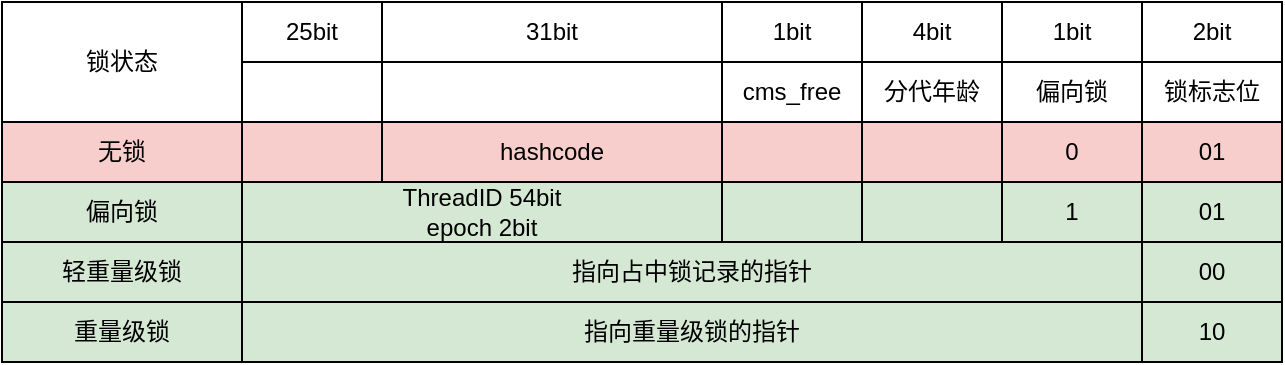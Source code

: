 <mxfile version="27.1.6">
  <diagram name="第 1 页" id="F2-SKgdABRe445PUrhpk">
    <mxGraphModel dx="984" dy="525" grid="1" gridSize="10" guides="1" tooltips="1" connect="1" arrows="1" fold="1" page="1" pageScale="1" pageWidth="3300" pageHeight="4681" math="0" shadow="0">
      <root>
        <mxCell id="0" />
        <mxCell id="1" parent="0" />
        <mxCell id="vGOMXN_bqBhnKq700v6o-1" value="锁状态" style="rounded=0;whiteSpace=wrap;html=1;" vertex="1" parent="1">
          <mxGeometry x="600" y="360" width="120" height="60" as="geometry" />
        </mxCell>
        <mxCell id="vGOMXN_bqBhnKq700v6o-2" value="25bit" style="rounded=0;whiteSpace=wrap;html=1;" vertex="1" parent="1">
          <mxGeometry x="720" y="360" width="70" height="30" as="geometry" />
        </mxCell>
        <mxCell id="vGOMXN_bqBhnKq700v6o-3" value="" style="rounded=0;whiteSpace=wrap;html=1;" vertex="1" parent="1">
          <mxGeometry x="720" y="390" width="70" height="30" as="geometry" />
        </mxCell>
        <mxCell id="vGOMXN_bqBhnKq700v6o-4" value="31bit" style="rounded=0;whiteSpace=wrap;html=1;" vertex="1" parent="1">
          <mxGeometry x="790" y="360" width="170" height="30" as="geometry" />
        </mxCell>
        <mxCell id="vGOMXN_bqBhnKq700v6o-5" value="1bit" style="rounded=0;whiteSpace=wrap;html=1;" vertex="1" parent="1">
          <mxGeometry x="960" y="360" width="70" height="30" as="geometry" />
        </mxCell>
        <mxCell id="vGOMXN_bqBhnKq700v6o-6" value="4bit" style="rounded=0;whiteSpace=wrap;html=1;" vertex="1" parent="1">
          <mxGeometry x="1030" y="360" width="70" height="30" as="geometry" />
        </mxCell>
        <mxCell id="vGOMXN_bqBhnKq700v6o-7" value="1bit" style="rounded=0;whiteSpace=wrap;html=1;" vertex="1" parent="1">
          <mxGeometry x="1100" y="360" width="70" height="30" as="geometry" />
        </mxCell>
        <mxCell id="vGOMXN_bqBhnKq700v6o-8" value="2bit" style="rounded=0;whiteSpace=wrap;html=1;" vertex="1" parent="1">
          <mxGeometry x="1170" y="360" width="70" height="30" as="geometry" />
        </mxCell>
        <mxCell id="vGOMXN_bqBhnKq700v6o-9" value="" style="rounded=0;whiteSpace=wrap;html=1;" vertex="1" parent="1">
          <mxGeometry x="790" y="390" width="170" height="30" as="geometry" />
        </mxCell>
        <mxCell id="vGOMXN_bqBhnKq700v6o-10" value="cms_free" style="rounded=0;whiteSpace=wrap;html=1;" vertex="1" parent="1">
          <mxGeometry x="960" y="390" width="70" height="30" as="geometry" />
        </mxCell>
        <mxCell id="vGOMXN_bqBhnKq700v6o-11" value="分代年龄" style="rounded=0;whiteSpace=wrap;html=1;" vertex="1" parent="1">
          <mxGeometry x="1030" y="390" width="70" height="30" as="geometry" />
        </mxCell>
        <mxCell id="vGOMXN_bqBhnKq700v6o-12" value="偏向锁" style="rounded=0;whiteSpace=wrap;html=1;" vertex="1" parent="1">
          <mxGeometry x="1100" y="390" width="70" height="30" as="geometry" />
        </mxCell>
        <mxCell id="vGOMXN_bqBhnKq700v6o-13" value="锁标志位" style="rounded=0;whiteSpace=wrap;html=1;" vertex="1" parent="1">
          <mxGeometry x="1170" y="390" width="70" height="30" as="geometry" />
        </mxCell>
        <mxCell id="vGOMXN_bqBhnKq700v6o-14" value="无锁" style="rounded=0;whiteSpace=wrap;html=1;fillColor=#f8cecc;strokeColor=light-dark(#000000, #d7817e);" vertex="1" parent="1">
          <mxGeometry x="600" y="420" width="120" height="30" as="geometry" />
        </mxCell>
        <mxCell id="vGOMXN_bqBhnKq700v6o-15" value="" style="rounded=0;whiteSpace=wrap;html=1;fillColor=#f8cecc;strokeColor=light-dark(#000000, #d7817e);" vertex="1" parent="1">
          <mxGeometry x="720" y="420" width="70" height="30" as="geometry" />
        </mxCell>
        <mxCell id="vGOMXN_bqBhnKq700v6o-16" value="hashcode" style="rounded=0;whiteSpace=wrap;html=1;fillColor=#f8cecc;strokeColor=light-dark(#000000, #d7817e);" vertex="1" parent="1">
          <mxGeometry x="790" y="420" width="170" height="30" as="geometry" />
        </mxCell>
        <mxCell id="vGOMXN_bqBhnKq700v6o-17" value="" style="rounded=0;whiteSpace=wrap;html=1;fillColor=#f8cecc;strokeColor=light-dark(#000000, #d7817e);" vertex="1" parent="1">
          <mxGeometry x="960" y="420" width="70" height="30" as="geometry" />
        </mxCell>
        <mxCell id="vGOMXN_bqBhnKq700v6o-18" value="" style="rounded=0;whiteSpace=wrap;html=1;fillColor=#f8cecc;strokeColor=light-dark(#000000, #d7817e);" vertex="1" parent="1">
          <mxGeometry x="1030" y="420" width="70" height="30" as="geometry" />
        </mxCell>
        <mxCell id="vGOMXN_bqBhnKq700v6o-19" value="0" style="rounded=0;whiteSpace=wrap;html=1;fillColor=#f8cecc;strokeColor=light-dark(#000000, #d7817e);" vertex="1" parent="1">
          <mxGeometry x="1100" y="420" width="70" height="30" as="geometry" />
        </mxCell>
        <mxCell id="vGOMXN_bqBhnKq700v6o-20" value="01" style="rounded=0;whiteSpace=wrap;html=1;fillColor=#f8cecc;strokeColor=light-dark(#000000, #d7817e);" vertex="1" parent="1">
          <mxGeometry x="1170" y="420" width="70" height="30" as="geometry" />
        </mxCell>
        <mxCell id="vGOMXN_bqBhnKq700v6o-21" value="偏向锁" style="rounded=0;whiteSpace=wrap;html=1;fillColor=#d5e8d4;strokeColor=light-dark(#000000, #446e2c);" vertex="1" parent="1">
          <mxGeometry x="600" y="450" width="120" height="30" as="geometry" />
        </mxCell>
        <mxCell id="vGOMXN_bqBhnKq700v6o-23" value="ThreadID 54bit &lt;br&gt;epoch 2bit" style="rounded=0;whiteSpace=wrap;html=1;fillColor=#d5e8d4;strokeColor=light-dark(#000000, #446e2c);" vertex="1" parent="1">
          <mxGeometry x="720" y="450" width="240" height="30" as="geometry" />
        </mxCell>
        <mxCell id="vGOMXN_bqBhnKq700v6o-24" value="" style="rounded=0;whiteSpace=wrap;html=1;fillColor=#d5e8d4;strokeColor=light-dark(#000000, #446e2c);" vertex="1" parent="1">
          <mxGeometry x="960" y="450" width="70" height="30" as="geometry" />
        </mxCell>
        <mxCell id="vGOMXN_bqBhnKq700v6o-25" value="" style="rounded=0;whiteSpace=wrap;html=1;fillColor=#d5e8d4;strokeColor=light-dark(#000000, #446e2c);" vertex="1" parent="1">
          <mxGeometry x="1030" y="450" width="70" height="30" as="geometry" />
        </mxCell>
        <mxCell id="vGOMXN_bqBhnKq700v6o-26" value="1" style="rounded=0;whiteSpace=wrap;html=1;fillColor=#d5e8d4;strokeColor=light-dark(#000000, #446e2c);" vertex="1" parent="1">
          <mxGeometry x="1100" y="450" width="70" height="30" as="geometry" />
        </mxCell>
        <mxCell id="vGOMXN_bqBhnKq700v6o-27" value="01" style="rounded=0;whiteSpace=wrap;html=1;fillColor=#d5e8d4;strokeColor=light-dark(#000000, #446e2c);" vertex="1" parent="1">
          <mxGeometry x="1170" y="450" width="70" height="30" as="geometry" />
        </mxCell>
        <mxCell id="vGOMXN_bqBhnKq700v6o-28" value="轻重量级锁" style="rounded=0;whiteSpace=wrap;html=1;fillColor=#d5e8d4;strokeColor=light-dark(#000000, #446e2c);" vertex="1" parent="1">
          <mxGeometry x="600" y="480" width="120" height="30" as="geometry" />
        </mxCell>
        <mxCell id="vGOMXN_bqBhnKq700v6o-29" value="指向占中锁记录的指针" style="rounded=0;whiteSpace=wrap;html=1;fillColor=#d5e8d4;strokeColor=light-dark(#000000, #446e2c);" vertex="1" parent="1">
          <mxGeometry x="720" y="480" width="450" height="30" as="geometry" />
        </mxCell>
        <mxCell id="vGOMXN_bqBhnKq700v6o-33" value="00" style="rounded=0;whiteSpace=wrap;html=1;fillColor=#d5e8d4;strokeColor=light-dark(#000000, #446e2c);" vertex="1" parent="1">
          <mxGeometry x="1170" y="480" width="70" height="30" as="geometry" />
        </mxCell>
        <mxCell id="vGOMXN_bqBhnKq700v6o-34" value="重量级锁" style="rounded=0;whiteSpace=wrap;html=1;fillColor=#d5e8d4;strokeColor=light-dark(#000000, #446e2c);" vertex="1" parent="1">
          <mxGeometry x="600" y="510" width="120" height="30" as="geometry" />
        </mxCell>
        <mxCell id="vGOMXN_bqBhnKq700v6o-35" value="指向重量级锁的指针" style="rounded=0;whiteSpace=wrap;html=1;fillColor=#d5e8d4;strokeColor=light-dark(#000000, #446e2c);" vertex="1" parent="1">
          <mxGeometry x="720" y="510" width="450" height="30" as="geometry" />
        </mxCell>
        <mxCell id="vGOMXN_bqBhnKq700v6o-36" value="10" style="rounded=0;whiteSpace=wrap;html=1;fillColor=#d5e8d4;strokeColor=light-dark(#000000, #446e2c);" vertex="1" parent="1">
          <mxGeometry x="1170" y="510" width="70" height="30" as="geometry" />
        </mxCell>
      </root>
    </mxGraphModel>
  </diagram>
</mxfile>
